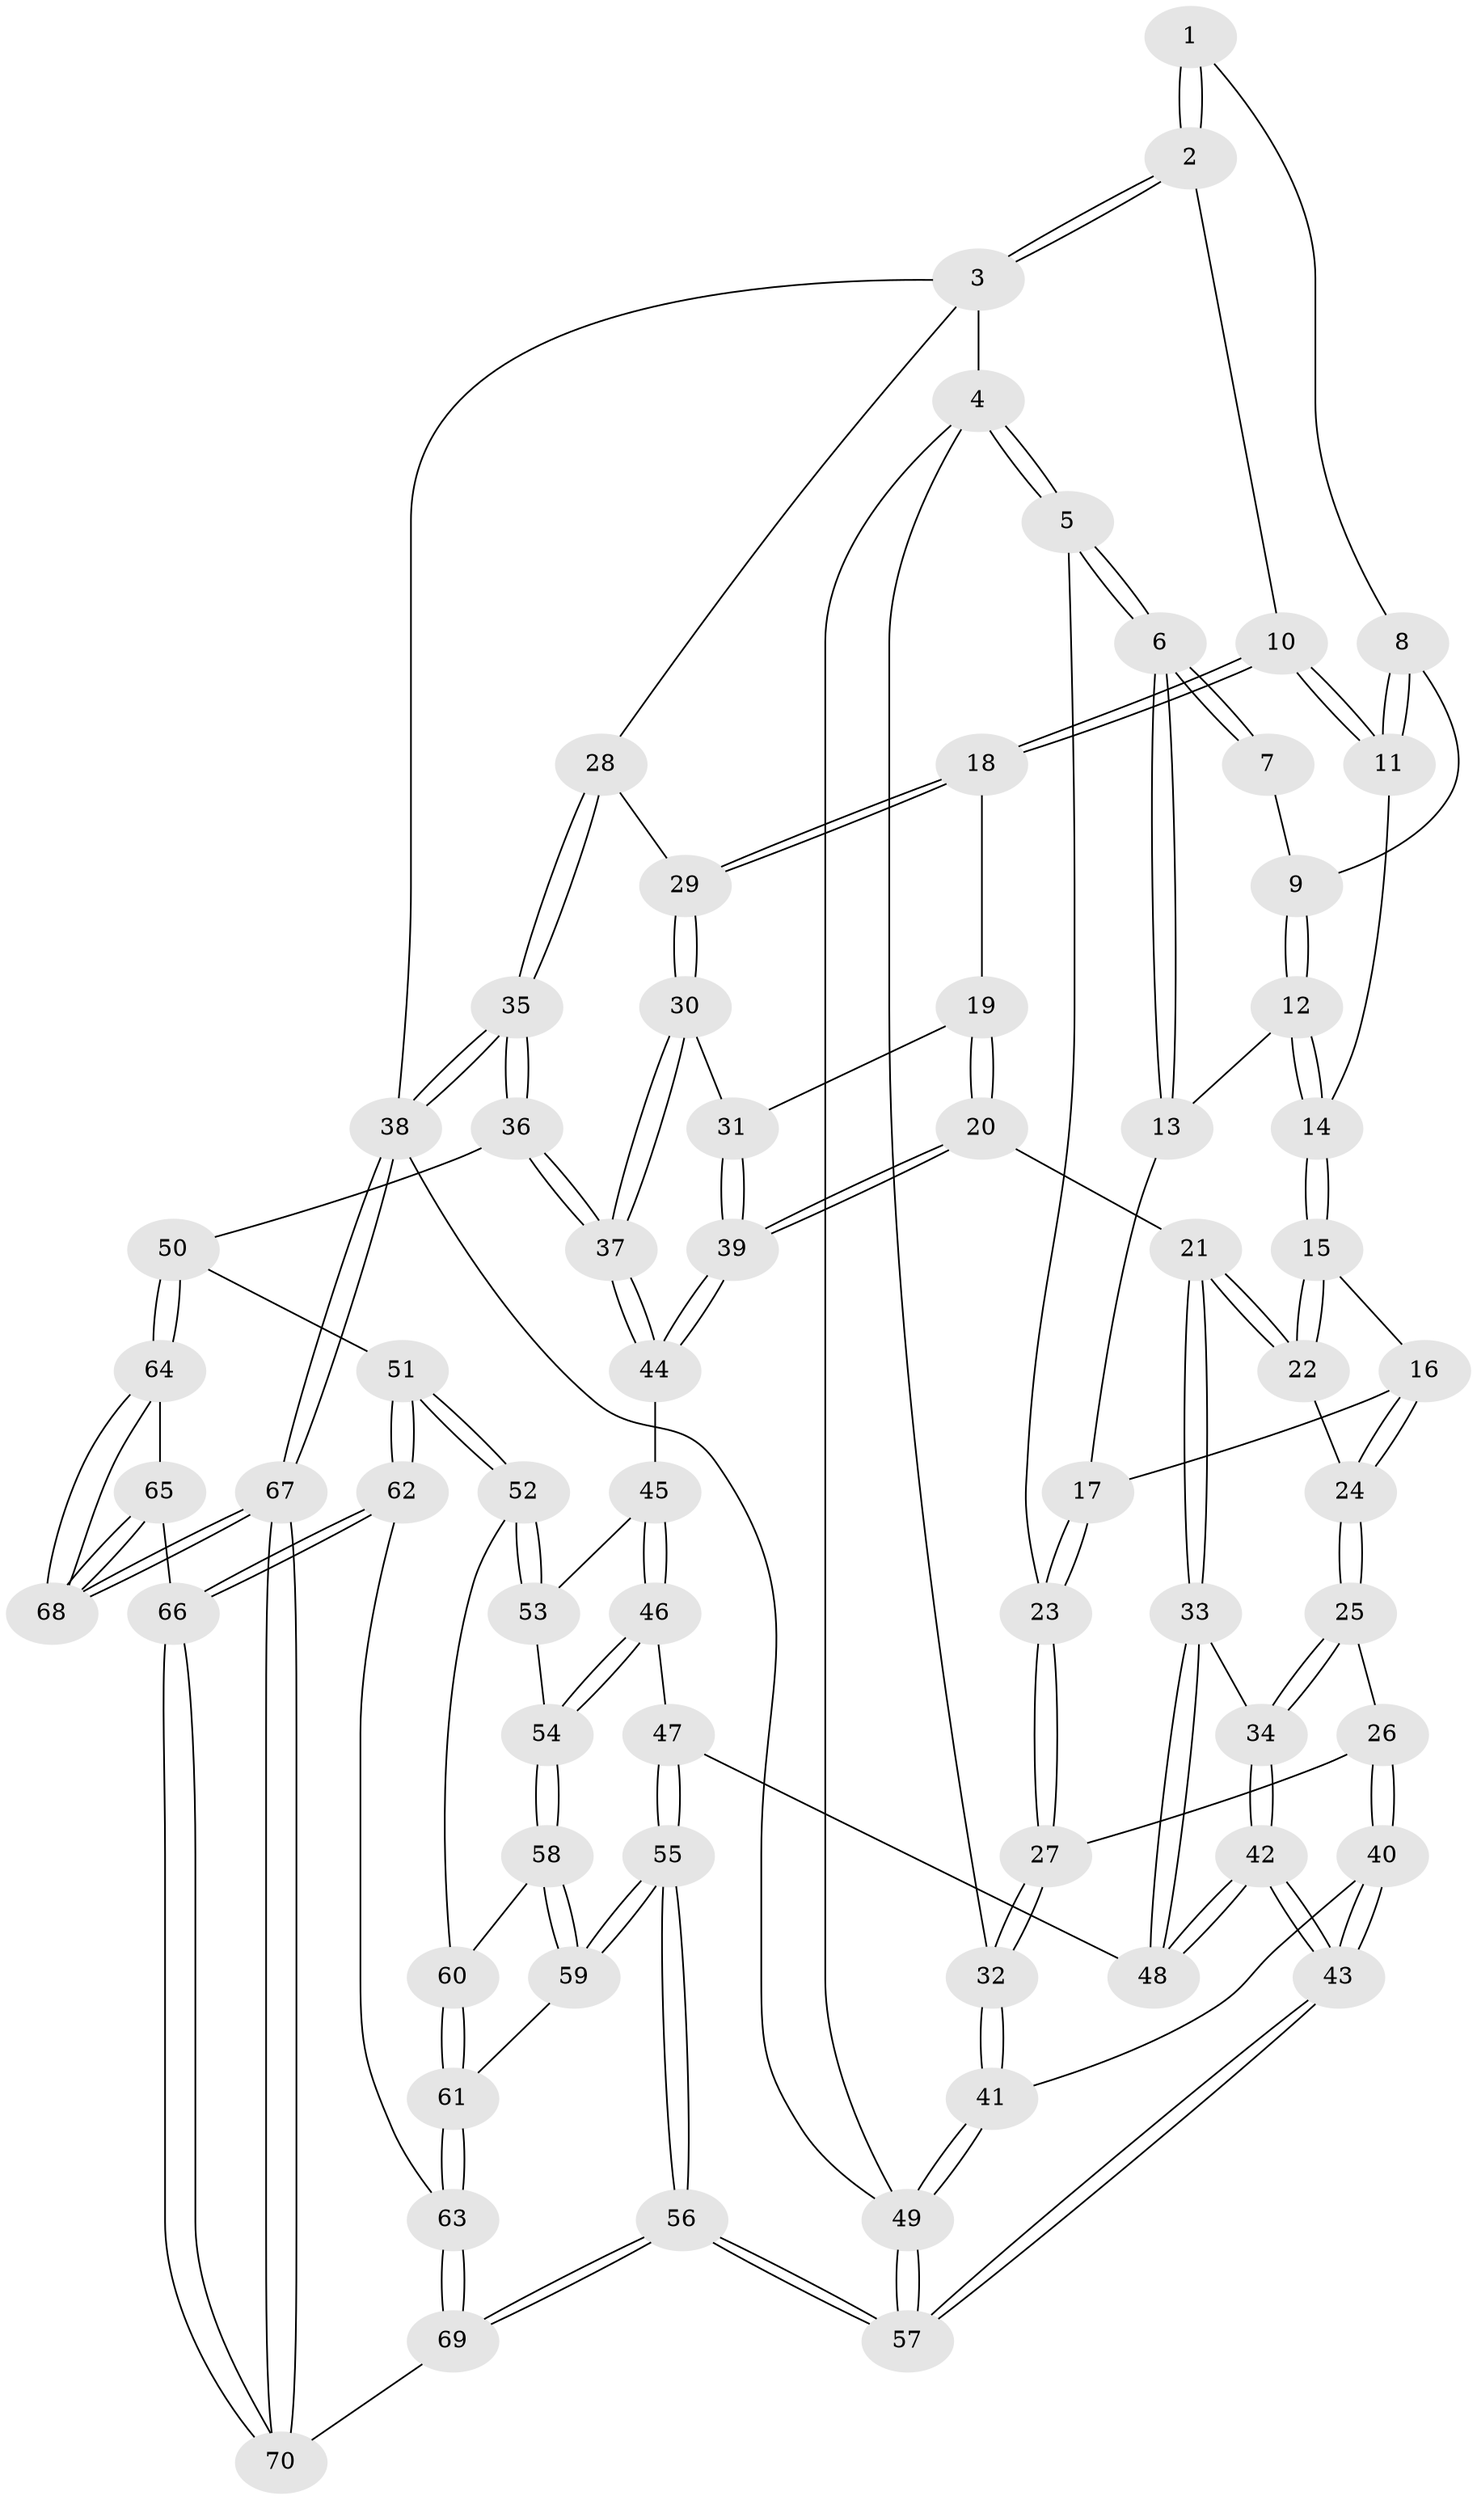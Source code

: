 // Generated by graph-tools (version 1.1) at 2025/38/03/09/25 02:38:49]
// undirected, 70 vertices, 172 edges
graph export_dot {
graph [start="1"]
  node [color=gray90,style=filled];
  1 [pos="+0.49624807489903355+0"];
  2 [pos="+1+0"];
  3 [pos="+1+0"];
  4 [pos="+0+0"];
  5 [pos="+0+0"];
  6 [pos="+0+0"];
  7 [pos="+0.25093842565861796+0"];
  8 [pos="+0.4927237608330901+0"];
  9 [pos="+0.3096794585658967+0.06241073531519279"];
  10 [pos="+0.6531725510470572+0.15354137546087993"];
  11 [pos="+0.5042505026772218+0.025545111863858015"];
  12 [pos="+0.30307366720405504+0.10146728014538528"];
  13 [pos="+0.19928501721903194+0.12144948863383778"];
  14 [pos="+0.3966850231064636+0.14919112287267258"];
  15 [pos="+0.4212221065741613+0.2834909785982615"];
  16 [pos="+0.2670263820202657+0.2454171066708472"];
  17 [pos="+0.19437144404798543+0.18803744660731492"];
  18 [pos="+0.6478469434400623+0.22298326203822613"];
  19 [pos="+0.5671947515160506+0.2973012748606464"];
  20 [pos="+0.4874887972192442+0.3479115803456314"];
  21 [pos="+0.47851049833388504+0.34637250981160983"];
  22 [pos="+0.43623631582256345+0.309001862198782"];
  23 [pos="+0.11394586532413298+0.29254889523609834"];
  24 [pos="+0.20886400869326083+0.3705934514841247"];
  25 [pos="+0.16713314677028762+0.3943655921525665"];
  26 [pos="+0.12965243281855737+0.38052946352236106"];
  27 [pos="+0.10561484254798478+0.34625765178478085"];
  28 [pos="+1+0"];
  29 [pos="+0.8644186925526661+0.32764970193323484"];
  30 [pos="+0.8394292209123739+0.4426713489348214"];
  31 [pos="+0.7506736322159394+0.43375929187462725"];
  32 [pos="+0+0.3313906885054844"];
  33 [pos="+0.3441302582022756+0.49849373146736037"];
  34 [pos="+0.23538386108871848+0.48622288782843454"];
  35 [pos="+1+0.6479170196759844"];
  36 [pos="+0.8942890385697669+0.6255261858207865"];
  37 [pos="+0.8586725526654894+0.5351314850756517"];
  38 [pos="+1+1"];
  39 [pos="+0.5614384416831801+0.4774165294366156"];
  40 [pos="+0.06960398759854314+0.479339555187612"];
  41 [pos="+0+0.4927007964887549"];
  42 [pos="+0.15089092688605396+0.6678846150272271"];
  43 [pos="+0.08785139964541476+0.736669507653673"];
  44 [pos="+0.5676456585177855+0.5116338327054686"];
  45 [pos="+0.5665181382575902+0.5303477987363574"];
  46 [pos="+0.45677938771860976+0.637302539162064"];
  47 [pos="+0.4063098085100379+0.63802717560168"];
  48 [pos="+0.3703017824403468+0.5984033811092633"];
  49 [pos="+0+1"];
  50 [pos="+0.8168938979096835+0.7021804293231106"];
  51 [pos="+0.7758215448978113+0.7104840027720315"];
  52 [pos="+0.7339581898343303+0.6979534813233959"];
  53 [pos="+0.6358754700017257+0.6191098668915902"];
  54 [pos="+0.512402182303099+0.7059609195249419"];
  55 [pos="+0.315576402155321+0.8274590363812926"];
  56 [pos="+0+1"];
  57 [pos="+0+1"];
  58 [pos="+0.5215483066376075+0.7271690820022974"];
  59 [pos="+0.4387371021272824+0.8025005411985672"];
  60 [pos="+0.5561842951322982+0.7499461048944523"];
  61 [pos="+0.5604487333902531+0.8650138400077054"];
  62 [pos="+0.677609592358381+0.8521562075033574"];
  63 [pos="+0.5810678829164968+0.9106317769411767"];
  64 [pos="+0.8245390922753437+0.7303168803284965"];
  65 [pos="+0.7929456572681274+0.8926268980366077"];
  66 [pos="+0.7657096944810413+0.9645983660436356"];
  67 [pos="+1+1"];
  68 [pos="+0.9649461240317647+1"];
  69 [pos="+0.5009196556847354+1"];
  70 [pos="+0.813289270994069+1"];
  1 -- 2;
  1 -- 2;
  1 -- 8;
  2 -- 3;
  2 -- 3;
  2 -- 10;
  3 -- 4;
  3 -- 28;
  3 -- 38;
  4 -- 5;
  4 -- 5;
  4 -- 32;
  4 -- 49;
  5 -- 6;
  5 -- 6;
  5 -- 23;
  6 -- 7;
  6 -- 7;
  6 -- 13;
  6 -- 13;
  7 -- 9;
  8 -- 9;
  8 -- 11;
  8 -- 11;
  9 -- 12;
  9 -- 12;
  10 -- 11;
  10 -- 11;
  10 -- 18;
  10 -- 18;
  11 -- 14;
  12 -- 13;
  12 -- 14;
  12 -- 14;
  13 -- 17;
  14 -- 15;
  14 -- 15;
  15 -- 16;
  15 -- 22;
  15 -- 22;
  16 -- 17;
  16 -- 24;
  16 -- 24;
  17 -- 23;
  17 -- 23;
  18 -- 19;
  18 -- 29;
  18 -- 29;
  19 -- 20;
  19 -- 20;
  19 -- 31;
  20 -- 21;
  20 -- 39;
  20 -- 39;
  21 -- 22;
  21 -- 22;
  21 -- 33;
  21 -- 33;
  22 -- 24;
  23 -- 27;
  23 -- 27;
  24 -- 25;
  24 -- 25;
  25 -- 26;
  25 -- 34;
  25 -- 34;
  26 -- 27;
  26 -- 40;
  26 -- 40;
  27 -- 32;
  27 -- 32;
  28 -- 29;
  28 -- 35;
  28 -- 35;
  29 -- 30;
  29 -- 30;
  30 -- 31;
  30 -- 37;
  30 -- 37;
  31 -- 39;
  31 -- 39;
  32 -- 41;
  32 -- 41;
  33 -- 34;
  33 -- 48;
  33 -- 48;
  34 -- 42;
  34 -- 42;
  35 -- 36;
  35 -- 36;
  35 -- 38;
  35 -- 38;
  36 -- 37;
  36 -- 37;
  36 -- 50;
  37 -- 44;
  37 -- 44;
  38 -- 67;
  38 -- 67;
  38 -- 49;
  39 -- 44;
  39 -- 44;
  40 -- 41;
  40 -- 43;
  40 -- 43;
  41 -- 49;
  41 -- 49;
  42 -- 43;
  42 -- 43;
  42 -- 48;
  42 -- 48;
  43 -- 57;
  43 -- 57;
  44 -- 45;
  45 -- 46;
  45 -- 46;
  45 -- 53;
  46 -- 47;
  46 -- 54;
  46 -- 54;
  47 -- 48;
  47 -- 55;
  47 -- 55;
  49 -- 57;
  49 -- 57;
  50 -- 51;
  50 -- 64;
  50 -- 64;
  51 -- 52;
  51 -- 52;
  51 -- 62;
  51 -- 62;
  52 -- 53;
  52 -- 53;
  52 -- 60;
  53 -- 54;
  54 -- 58;
  54 -- 58;
  55 -- 56;
  55 -- 56;
  55 -- 59;
  55 -- 59;
  56 -- 57;
  56 -- 57;
  56 -- 69;
  56 -- 69;
  58 -- 59;
  58 -- 59;
  58 -- 60;
  59 -- 61;
  60 -- 61;
  60 -- 61;
  61 -- 63;
  61 -- 63;
  62 -- 63;
  62 -- 66;
  62 -- 66;
  63 -- 69;
  63 -- 69;
  64 -- 65;
  64 -- 68;
  64 -- 68;
  65 -- 66;
  65 -- 68;
  65 -- 68;
  66 -- 70;
  66 -- 70;
  67 -- 68;
  67 -- 68;
  67 -- 70;
  67 -- 70;
  69 -- 70;
}
